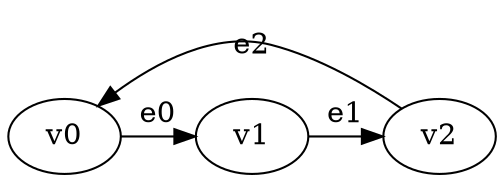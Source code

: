digraph TestCustomVariables {
    v0 [name="v0", player=0];
    v1 [name="v1", player=1];
    v2 [name="v2", player=0];
    
    v0 -> v1 [label="e0", constraint="exists z. time = 3*z + 2"];
    v1 -> v2 [label="e1", constraint="exists w. time = 5*w + 1"];
    v2 -> v0 [label="e2", constraint="exists y. time = 2*y + 0"];
}
